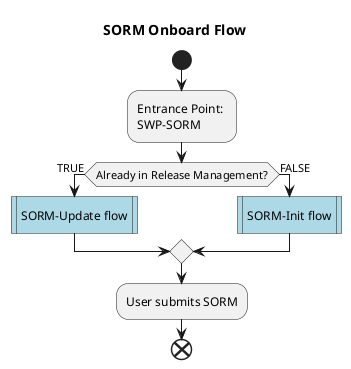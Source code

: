 @startuml
title SORM Onboard Flow

start

:Entrance Point: \nSWP-SORM;

if (Already in Release Management?) then (TRUE)
    #LightBlue:SORM-Update flow|
else (FALSE)
    #LightBlue:SORM-Init flow|
endif
:User submits SORM;
end

@enduml
